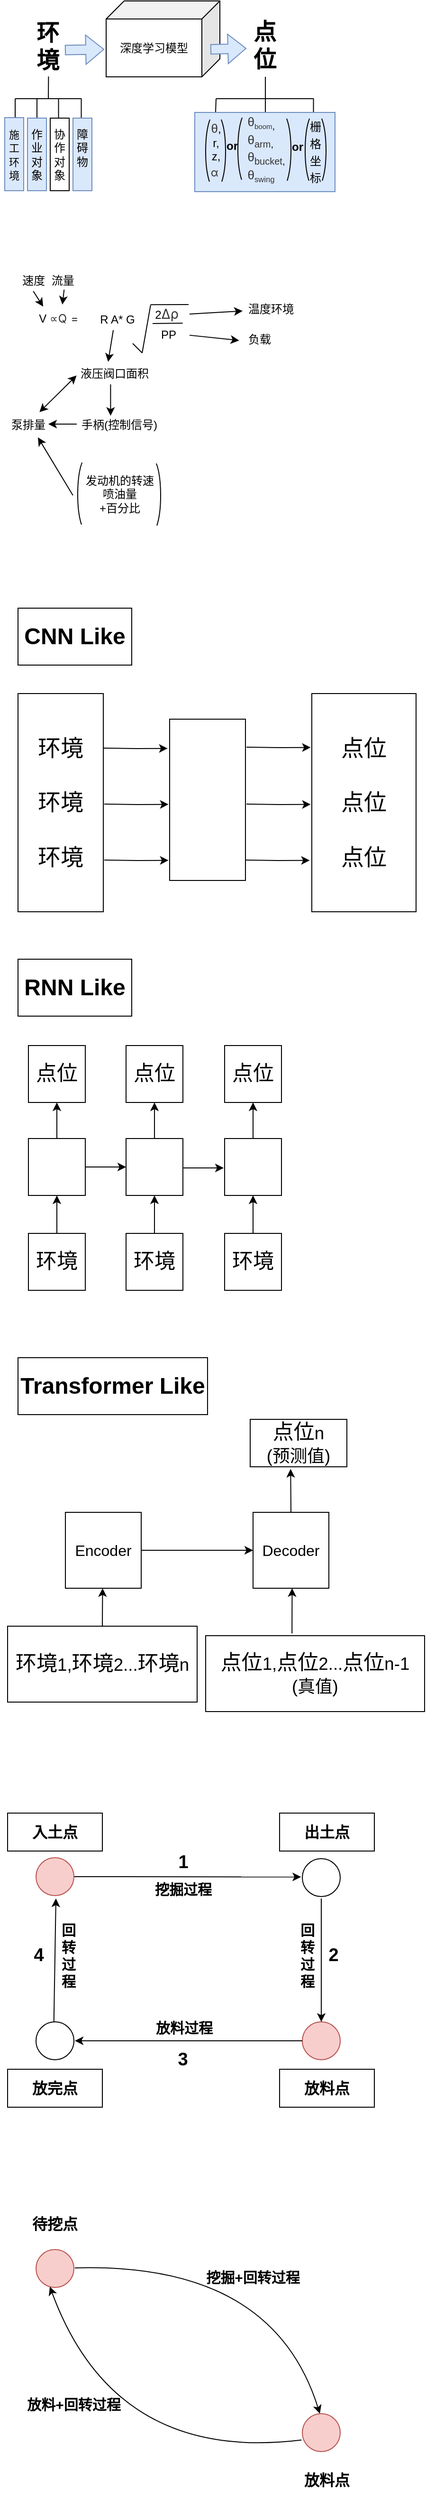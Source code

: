 <mxfile version="24.0.7" type="github">
  <diagram name="第 1 页" id="63LpKXCC7zc71nPkudX0">
    <mxGraphModel dx="988" dy="3039" grid="1" gridSize="10" guides="1" tooltips="1" connect="0" arrows="0" fold="1" page="1" pageScale="1" pageWidth="827" pageHeight="1169" math="0" shadow="0">
      <root>
        <mxCell id="0" />
        <mxCell id="1" parent="0" />
        <mxCell id="TJtG-cMR1-Y-jR3jqAgU-33" value="&lt;b&gt;&lt;font style=&quot;font-size: 15px;&quot;&gt;放料+回转过程&lt;/font&gt;&lt;/b&gt;" style="rounded=0;whiteSpace=wrap;html=1;strokeColor=none;" vertex="1" parent="1">
          <mxGeometry x="88" y="243" width="118" height="20" as="geometry" />
        </mxCell>
        <mxCell id="TJtG-cMR1-Y-jR3jqAgU-31" value="&lt;b&gt;&lt;font style=&quot;font-size: 15px;&quot;&gt;挖掘+回转过程&lt;/font&gt;&lt;/b&gt;" style="rounded=0;whiteSpace=wrap;html=1;strokeColor=none;" vertex="1" parent="1">
          <mxGeometry x="277" y="109" width="118" height="20" as="geometry" />
        </mxCell>
        <mxCell id="p1jZvP-86i7ro4VcIgck-20" value="" style="endArrow=none;html=1;rounded=0;" parent="1" edge="1">
          <mxGeometry width="50" height="50" relative="1" as="geometry">
            <mxPoint x="399.76" y="-2177" as="sourcePoint" />
            <mxPoint x="399.76" y="-2157" as="targetPoint" />
          </mxGeometry>
        </mxCell>
        <mxCell id="p1jZvP-86i7ro4VcIgck-19" value="" style="endArrow=none;html=1;rounded=0;" parent="1" edge="1">
          <mxGeometry width="50" height="50" relative="1" as="geometry">
            <mxPoint x="349" y="-2177" as="sourcePoint" />
            <mxPoint x="349" y="-2157" as="targetPoint" />
          </mxGeometry>
        </mxCell>
        <mxCell id="p1jZvP-86i7ro4VcIgck-18" value="" style="endArrow=none;html=1;rounded=0;" parent="1" edge="1">
          <mxGeometry width="50" height="50" relative="1" as="geometry">
            <mxPoint x="297" y="-2177" as="sourcePoint" />
            <mxPoint x="296.441" y="-2161.5" as="targetPoint" />
          </mxGeometry>
        </mxCell>
        <mxCell id="p1jZvP-86i7ro4VcIgck-38" value="" style="rounded=0;whiteSpace=wrap;html=1;fillColor=#dae8fc;strokeColor=#6c8ebf;" parent="1" vertex="1">
          <mxGeometry x="274.5" y="-2162.5" width="148" height="83.5" as="geometry" />
        </mxCell>
        <mxCell id="p1jZvP-86i7ro4VcIgck-1" value="&lt;b style=&quot;font-size: 24px;&quot;&gt;&lt;font style=&quot;font-size: 24px;&quot;&gt;环&lt;/font&gt;&lt;/b&gt;&lt;div style=&quot;font-size: 24px;&quot;&gt;&lt;b style=&quot;&quot;&gt;&lt;font style=&quot;font-size: 24px;&quot;&gt;境&lt;/font&gt;&lt;/b&gt;&lt;/div&gt;" style="rounded=0;whiteSpace=wrap;html=1;strokeColor=none;" parent="1" vertex="1">
          <mxGeometry x="102" y="-2262" width="35" height="60" as="geometry" />
        </mxCell>
        <mxCell id="lOEwiFOtWzZT3--veV2l-1" value="" style="rounded=0;whiteSpace=wrap;html=1;fontStyle=0;fontSize=24;" parent="1" vertex="1">
          <mxGeometry x="248" y="-1523" width="80" height="170" as="geometry" />
        </mxCell>
        <mxCell id="lOEwiFOtWzZT3--veV2l-2" value="&lt;font style=&quot;font-size: 24px;&quot;&gt;环境&lt;/font&gt;&lt;div style=&quot;font-size: 24px;&quot;&gt;&lt;font style=&quot;font-size: 24px;&quot;&gt;&lt;br style=&quot;font-size: 24px;&quot;&gt;&lt;/font&gt;&lt;div style=&quot;font-size: 24px;&quot;&gt;&lt;font style=&quot;font-size: 24px;&quot;&gt;环境&lt;/font&gt;&lt;/div&gt;&lt;div style=&quot;font-size: 24px;&quot;&gt;&lt;font style=&quot;font-size: 24px;&quot;&gt;&lt;br style=&quot;font-size: 24px;&quot;&gt;&lt;/font&gt;&lt;/div&gt;&lt;div style=&quot;font-size: 24px;&quot;&gt;&lt;font style=&quot;font-size: 24px;&quot;&gt;环境&lt;/font&gt;&lt;/div&gt;&lt;/div&gt;" style="rounded=0;whiteSpace=wrap;html=1;fontStyle=0;fontSize=24;" parent="1" vertex="1">
          <mxGeometry x="88" y="-1550" width="90" height="230" as="geometry" />
        </mxCell>
        <mxCell id="lOEwiFOtWzZT3--veV2l-3" style="edgeStyle=orthogonalEdgeStyle;rounded=0;orthogonalLoop=1;jettySize=auto;html=1;exitX=1;exitY=0.25;exitDx=0;exitDy=0;entryX=-0.152;entryY=0.242;entryDx=0;entryDy=0;entryPerimeter=0;fontStyle=0;fontSize=24;" parent="1" edge="1">
          <mxGeometry relative="1" as="geometry">
            <mxPoint x="178" y="-1492.5" as="sourcePoint" />
            <mxPoint x="245.84" y="-1492.18" as="targetPoint" />
          </mxGeometry>
        </mxCell>
        <mxCell id="lOEwiFOtWzZT3--veV2l-4" style="edgeStyle=orthogonalEdgeStyle;rounded=0;orthogonalLoop=1;jettySize=auto;html=1;exitX=1;exitY=0.25;exitDx=0;exitDy=0;entryX=-0.152;entryY=0.242;entryDx=0;entryDy=0;entryPerimeter=0;fontStyle=0;fontSize=24;" parent="1" edge="1">
          <mxGeometry relative="1" as="geometry">
            <mxPoint x="179" y="-1433.5" as="sourcePoint" />
            <mxPoint x="246.84" y="-1433.18" as="targetPoint" />
          </mxGeometry>
        </mxCell>
        <mxCell id="lOEwiFOtWzZT3--veV2l-5" style="edgeStyle=orthogonalEdgeStyle;rounded=0;orthogonalLoop=1;jettySize=auto;html=1;exitX=1;exitY=0.25;exitDx=0;exitDy=0;entryX=-0.152;entryY=0.242;entryDx=0;entryDy=0;entryPerimeter=0;fontStyle=0;fontSize=24;" parent="1" edge="1">
          <mxGeometry relative="1" as="geometry">
            <mxPoint x="179" y="-1374.5" as="sourcePoint" />
            <mxPoint x="246.84" y="-1374.18" as="targetPoint" />
          </mxGeometry>
        </mxCell>
        <mxCell id="lOEwiFOtWzZT3--veV2l-6" style="edgeStyle=orthogonalEdgeStyle;rounded=0;orthogonalLoop=1;jettySize=auto;html=1;exitX=1;exitY=0.25;exitDx=0;exitDy=0;entryX=-0.152;entryY=0.242;entryDx=0;entryDy=0;entryPerimeter=0;fontStyle=0;fontSize=24;" parent="1" edge="1">
          <mxGeometry relative="1" as="geometry">
            <mxPoint x="329" y="-1493.5" as="sourcePoint" />
            <mxPoint x="396.84" y="-1493.18" as="targetPoint" />
          </mxGeometry>
        </mxCell>
        <mxCell id="lOEwiFOtWzZT3--veV2l-7" style="edgeStyle=orthogonalEdgeStyle;rounded=0;orthogonalLoop=1;jettySize=auto;html=1;exitX=1;exitY=0.25;exitDx=0;exitDy=0;entryX=-0.152;entryY=0.242;entryDx=0;entryDy=0;entryPerimeter=0;fontStyle=0;fontSize=24;" parent="1" edge="1">
          <mxGeometry relative="1" as="geometry">
            <mxPoint x="329" y="-1433.5" as="sourcePoint" />
            <mxPoint x="396.84" y="-1433.18" as="targetPoint" />
          </mxGeometry>
        </mxCell>
        <mxCell id="lOEwiFOtWzZT3--veV2l-8" style="edgeStyle=orthogonalEdgeStyle;rounded=0;orthogonalLoop=1;jettySize=auto;html=1;exitX=1;exitY=0.25;exitDx=0;exitDy=0;entryX=-0.152;entryY=0.242;entryDx=0;entryDy=0;entryPerimeter=0;fontStyle=0;fontSize=24;" parent="1" edge="1">
          <mxGeometry relative="1" as="geometry">
            <mxPoint x="328" y="-1374.5" as="sourcePoint" />
            <mxPoint x="395.84" y="-1374.18" as="targetPoint" />
          </mxGeometry>
        </mxCell>
        <mxCell id="lOEwiFOtWzZT3--veV2l-9" value="&lt;span style=&quot;font-size: 24px;&quot;&gt;点位&lt;/span&gt;&lt;br style=&quot;font-size: 24px;&quot;&gt;&lt;div style=&quot;font-size: 24px;&quot;&gt;&lt;font style=&quot;font-size: 24px;&quot;&gt;&lt;br style=&quot;font-size: 24px;&quot;&gt;&lt;/font&gt;&lt;div style=&quot;font-size: 24px;&quot;&gt;点位&lt;/div&gt;&lt;div style=&quot;font-size: 24px;&quot;&gt;&lt;font style=&quot;font-size: 24px;&quot;&gt;&lt;br style=&quot;font-size: 24px;&quot;&gt;&lt;/font&gt;&lt;/div&gt;&lt;div style=&quot;font-size: 24px;&quot;&gt;点位&lt;br style=&quot;font-size: 24px;&quot;&gt;&lt;/div&gt;&lt;/div&gt;" style="rounded=0;whiteSpace=wrap;html=1;fontStyle=0;fontSize=24;" parent="1" vertex="1">
          <mxGeometry x="398" y="-1550" width="110" height="230" as="geometry" />
        </mxCell>
        <mxCell id="lOEwiFOtWzZT3--veV2l-10" value="" style="rounded=0;whiteSpace=wrap;html=1;fontStyle=0" parent="1" vertex="1">
          <mxGeometry x="99" y="-1081" width="60" height="60" as="geometry" />
        </mxCell>
        <mxCell id="lOEwiFOtWzZT3--veV2l-11" value="&lt;font style=&quot;font-size: 22px;&quot;&gt;&lt;span&gt;环境&lt;/span&gt;&lt;/font&gt;" style="rounded=0;whiteSpace=wrap;html=1;fontStyle=0;" parent="1" vertex="1">
          <mxGeometry x="99" y="-981" width="60" height="60" as="geometry" />
        </mxCell>
        <mxCell id="lOEwiFOtWzZT3--veV2l-12" value="" style="endArrow=classic;html=1;rounded=0;exitX=0.5;exitY=0;exitDx=0;exitDy=0;entryX=0.5;entryY=1;entryDx=0;entryDy=0;" parent="1" source="lOEwiFOtWzZT3--veV2l-11" target="lOEwiFOtWzZT3--veV2l-10" edge="1">
          <mxGeometry width="50" height="50" relative="1" as="geometry">
            <mxPoint x="349" y="-1231" as="sourcePoint" />
            <mxPoint x="349" y="-1221" as="targetPoint" />
          </mxGeometry>
        </mxCell>
        <mxCell id="lOEwiFOtWzZT3--veV2l-13" value="&lt;font style=&quot;font-size: 22px;&quot;&gt;&lt;span&gt;点位&lt;/span&gt;&lt;/font&gt;" style="rounded=0;whiteSpace=wrap;html=1;fontStyle=0;" parent="1" vertex="1">
          <mxGeometry x="99" y="-1179" width="60" height="60" as="geometry" />
        </mxCell>
        <mxCell id="lOEwiFOtWzZT3--veV2l-14" value="" style="endArrow=classic;html=1;rounded=0;exitX=0.5;exitY=0;exitDx=0;exitDy=0;entryX=0.5;entryY=1;entryDx=0;entryDy=0;" parent="1" source="lOEwiFOtWzZT3--veV2l-10" target="lOEwiFOtWzZT3--veV2l-13" edge="1">
          <mxGeometry width="50" height="50" relative="1" as="geometry">
            <mxPoint x="139" y="-971" as="sourcePoint" />
            <mxPoint x="139" y="-1021" as="targetPoint" />
          </mxGeometry>
        </mxCell>
        <mxCell id="lOEwiFOtWzZT3--veV2l-15" value="" style="rounded=0;whiteSpace=wrap;html=1;fontStyle=0" parent="1" vertex="1">
          <mxGeometry x="202" y="-1081" width="60" height="60" as="geometry" />
        </mxCell>
        <mxCell id="lOEwiFOtWzZT3--veV2l-16" value="&lt;font style=&quot;font-size: 22px;&quot;&gt;&lt;span&gt;环境&lt;/span&gt;&lt;/font&gt;" style="rounded=0;whiteSpace=wrap;html=1;fontStyle=0;" parent="1" vertex="1">
          <mxGeometry x="202" y="-981" width="60" height="60" as="geometry" />
        </mxCell>
        <mxCell id="lOEwiFOtWzZT3--veV2l-17" value="" style="endArrow=classic;html=1;rounded=0;exitX=0.5;exitY=0;exitDx=0;exitDy=0;entryX=0.5;entryY=1;entryDx=0;entryDy=0;" parent="1" source="lOEwiFOtWzZT3--veV2l-16" target="lOEwiFOtWzZT3--veV2l-15" edge="1">
          <mxGeometry width="50" height="50" relative="1" as="geometry">
            <mxPoint x="452" y="-1231" as="sourcePoint" />
            <mxPoint x="452" y="-1221" as="targetPoint" />
          </mxGeometry>
        </mxCell>
        <mxCell id="lOEwiFOtWzZT3--veV2l-18" value="&lt;font style=&quot;font-size: 22px;&quot;&gt;&lt;span&gt;点位&lt;/span&gt;&lt;/font&gt;" style="rounded=0;whiteSpace=wrap;html=1;fontStyle=0;" parent="1" vertex="1">
          <mxGeometry x="202" y="-1179" width="60" height="60" as="geometry" />
        </mxCell>
        <mxCell id="lOEwiFOtWzZT3--veV2l-19" value="" style="endArrow=classic;html=1;rounded=0;exitX=0.5;exitY=0;exitDx=0;exitDy=0;entryX=0.5;entryY=1;entryDx=0;entryDy=0;" parent="1" source="lOEwiFOtWzZT3--veV2l-15" target="lOEwiFOtWzZT3--veV2l-18" edge="1">
          <mxGeometry width="50" height="50" relative="1" as="geometry">
            <mxPoint x="242" y="-971" as="sourcePoint" />
            <mxPoint x="242" y="-1021" as="targetPoint" />
          </mxGeometry>
        </mxCell>
        <mxCell id="lOEwiFOtWzZT3--veV2l-20" value="" style="endArrow=classic;html=1;rounded=0;exitX=1;exitY=0.5;exitDx=0;exitDy=0;entryX=0;entryY=0.5;entryDx=0;entryDy=0;" parent="1" source="lOEwiFOtWzZT3--veV2l-10" target="lOEwiFOtWzZT3--veV2l-15" edge="1">
          <mxGeometry width="50" height="50" relative="1" as="geometry">
            <mxPoint x="342" y="-939" as="sourcePoint" />
            <mxPoint x="392" y="-989" as="targetPoint" />
          </mxGeometry>
        </mxCell>
        <mxCell id="lOEwiFOtWzZT3--veV2l-21" value="" style="rounded=0;whiteSpace=wrap;html=1;fontStyle=0" parent="1" vertex="1">
          <mxGeometry x="306" y="-1081" width="60" height="60" as="geometry" />
        </mxCell>
        <mxCell id="lOEwiFOtWzZT3--veV2l-22" value="&lt;font style=&quot;font-size: 22px;&quot;&gt;&lt;span&gt;环境&lt;/span&gt;&lt;/font&gt;" style="rounded=0;whiteSpace=wrap;html=1;fontStyle=0;" parent="1" vertex="1">
          <mxGeometry x="306" y="-981" width="60" height="60" as="geometry" />
        </mxCell>
        <mxCell id="lOEwiFOtWzZT3--veV2l-23" value="" style="endArrow=classic;html=1;rounded=0;exitX=0.5;exitY=0;exitDx=0;exitDy=0;entryX=0.5;entryY=1;entryDx=0;entryDy=0;" parent="1" source="lOEwiFOtWzZT3--veV2l-22" target="lOEwiFOtWzZT3--veV2l-21" edge="1">
          <mxGeometry width="50" height="50" relative="1" as="geometry">
            <mxPoint x="556" y="-1231" as="sourcePoint" />
            <mxPoint x="556" y="-1221" as="targetPoint" />
          </mxGeometry>
        </mxCell>
        <mxCell id="lOEwiFOtWzZT3--veV2l-24" value="&lt;font style=&quot;font-size: 22px;&quot;&gt;&lt;span&gt;点位&lt;/span&gt;&lt;/font&gt;" style="rounded=0;whiteSpace=wrap;html=1;fontStyle=0;" parent="1" vertex="1">
          <mxGeometry x="306" y="-1179" width="60" height="60" as="geometry" />
        </mxCell>
        <mxCell id="lOEwiFOtWzZT3--veV2l-25" value="" style="endArrow=classic;html=1;rounded=0;exitX=0.5;exitY=0;exitDx=0;exitDy=0;entryX=0.5;entryY=1;entryDx=0;entryDy=0;" parent="1" source="lOEwiFOtWzZT3--veV2l-21" target="lOEwiFOtWzZT3--veV2l-24" edge="1">
          <mxGeometry width="50" height="50" relative="1" as="geometry">
            <mxPoint x="346" y="-971" as="sourcePoint" />
            <mxPoint x="346" y="-1021" as="targetPoint" />
          </mxGeometry>
        </mxCell>
        <mxCell id="lOEwiFOtWzZT3--veV2l-26" value="" style="endArrow=classic;html=1;rounded=0;exitX=1;exitY=0.5;exitDx=0;exitDy=0;entryX=0;entryY=0.5;entryDx=0;entryDy=0;" parent="1" edge="1">
          <mxGeometry width="50" height="50" relative="1" as="geometry">
            <mxPoint x="262" y="-1050" as="sourcePoint" />
            <mxPoint x="305" y="-1050" as="targetPoint" />
          </mxGeometry>
        </mxCell>
        <mxCell id="lOEwiFOtWzZT3--veV2l-27" value="&lt;font style=&quot;font-size: 16px;&quot;&gt;Encoder&lt;/font&gt;" style="rounded=0;whiteSpace=wrap;html=1;fontStyle=0" parent="1" vertex="1">
          <mxGeometry x="138" y="-687" width="80" height="80" as="geometry" />
        </mxCell>
        <mxCell id="lOEwiFOtWzZT3--veV2l-28" value="&lt;font style=&quot;font-size: 16px;&quot;&gt;Decoder&lt;/font&gt;" style="rounded=0;whiteSpace=wrap;html=1;fontStyle=0" parent="1" vertex="1">
          <mxGeometry x="336" y="-687" width="80" height="80" as="geometry" />
        </mxCell>
        <mxCell id="lOEwiFOtWzZT3--veV2l-29" value="" style="endArrow=classic;html=1;rounded=0;exitX=0.5;exitY=0;exitDx=0;exitDy=0;entryX=0.5;entryY=1;entryDx=0;entryDy=0;" parent="1" source="lOEwiFOtWzZT3--veV2l-30" edge="1">
          <mxGeometry width="50" height="50" relative="1" as="geometry">
            <mxPoint x="177.23" y="-567" as="sourcePoint" />
            <mxPoint x="177.23" y="-607" as="targetPoint" />
          </mxGeometry>
        </mxCell>
        <mxCell id="lOEwiFOtWzZT3--veV2l-31" value="" style="endArrow=classic;html=1;rounded=0;exitX=0.5;exitY=0;exitDx=0;exitDy=0;entryX=0.5;entryY=1;entryDx=0;entryDy=0;" parent="1" target="lOEwiFOtWzZT3--veV2l-30" edge="1">
          <mxGeometry width="50" height="50" relative="1" as="geometry">
            <mxPoint x="177.23" y="-567" as="sourcePoint" />
            <mxPoint x="177.23" y="-607" as="targetPoint" />
          </mxGeometry>
        </mxCell>
        <mxCell id="lOEwiFOtWzZT3--veV2l-30" value="&lt;font style=&quot;font-size: 22px;&quot;&gt;环境&lt;/font&gt;&lt;font style=&quot;font-size: 18.333px;&quot;&gt;1,&lt;span style=&quot;font-size: 22px;&quot;&gt;环境&lt;/span&gt;2...&lt;span style=&quot;font-size: 22px;&quot;&gt;环境&lt;/span&gt;n&lt;/font&gt;" style="rounded=0;whiteSpace=wrap;html=1;fontStyle=0;" parent="1" vertex="1">
          <mxGeometry x="77" y="-567" width="200" height="80" as="geometry" />
        </mxCell>
        <mxCell id="lOEwiFOtWzZT3--veV2l-35" value="" style="endArrow=classic;html=1;rounded=0;exitX=0.442;exitY=-0.029;exitDx=0;exitDy=0;entryX=0.5;entryY=1;entryDx=0;entryDy=0;exitPerimeter=0;" parent="1" edge="1">
          <mxGeometry width="50" height="50" relative="1" as="geometry">
            <mxPoint x="377.102" y="-559.32" as="sourcePoint" />
            <mxPoint x="377.23" y="-607" as="targetPoint" />
          </mxGeometry>
        </mxCell>
        <mxCell id="lOEwiFOtWzZT3--veV2l-37" value="&lt;font style=&quot;font-size: 22px;&quot;&gt;点位&lt;/font&gt;&lt;font style=&quot;font-size: 18.333px;&quot;&gt;1,&lt;/font&gt;&lt;font style=&quot;&quot;&gt;&lt;span style=&quot;font-size: 22px;&quot;&gt;点位&lt;/span&gt;&lt;span style=&quot;font-size: 18.333px;&quot;&gt;2...&lt;/span&gt;&lt;span style=&quot;font-size: 22px;&quot;&gt;点位&lt;/span&gt;&lt;span style=&quot;font-size: 18.333px;&quot;&gt;n-1&lt;/span&gt;&lt;/font&gt;&lt;div&gt;&lt;font style=&quot;&quot;&gt;&lt;span style=&quot;font-size: 18.333px;&quot;&gt;(真值)&lt;/span&gt;&lt;/font&gt;&lt;/div&gt;" style="rounded=0;whiteSpace=wrap;html=1;fontStyle=0;" parent="1" vertex="1">
          <mxGeometry x="286" y="-557" width="231" height="80" as="geometry" />
        </mxCell>
        <mxCell id="lOEwiFOtWzZT3--veV2l-38" value="&lt;span style=&quot;font-size: 22px;&quot;&gt;点位&lt;/span&gt;&lt;span style=&quot;font-size: 18.333px;&quot;&gt;n&lt;/span&gt;&lt;div&gt;&lt;span style=&quot;font-size: 18.333px;&quot;&gt;(预测值)&lt;/span&gt;&lt;/div&gt;" style="rounded=0;whiteSpace=wrap;html=1;fontStyle=0;" parent="1" vertex="1">
          <mxGeometry x="333" y="-785" width="102" height="50" as="geometry" />
        </mxCell>
        <mxCell id="lOEwiFOtWzZT3--veV2l-39" value="" style="endArrow=classic;html=1;rounded=0;exitX=0.5;exitY=0;exitDx=0;exitDy=0;entryX=0.418;entryY=1.045;entryDx=0;entryDy=0;entryPerimeter=0;" parent="1" source="lOEwiFOtWzZT3--veV2l-28" target="lOEwiFOtWzZT3--veV2l-38" edge="1">
          <mxGeometry width="50" height="50" relative="1" as="geometry">
            <mxPoint x="187" y="-557" as="sourcePoint" />
            <mxPoint x="187.23" y="-597" as="targetPoint" />
          </mxGeometry>
        </mxCell>
        <mxCell id="lOEwiFOtWzZT3--veV2l-40" value="" style="endArrow=classic;html=1;rounded=0;exitX=1;exitY=0.5;exitDx=0;exitDy=0;entryX=0;entryY=0.5;entryDx=0;entryDy=0;" parent="1" source="lOEwiFOtWzZT3--veV2l-27" target="lOEwiFOtWzZT3--veV2l-28" edge="1">
          <mxGeometry width="50" height="50" relative="1" as="geometry">
            <mxPoint x="478" y="-787" as="sourcePoint" />
            <mxPoint x="528" y="-837" as="targetPoint" />
          </mxGeometry>
        </mxCell>
        <mxCell id="lOEwiFOtWzZT3--veV2l-41" value="CNN Like" style="rounded=0;whiteSpace=wrap;html=1;fontSize=24;fontStyle=1;" parent="1" vertex="1">
          <mxGeometry x="88" y="-1640" width="120" height="60" as="geometry" />
        </mxCell>
        <mxCell id="lOEwiFOtWzZT3--veV2l-42" value="RNN Like" style="rounded=0;whiteSpace=wrap;html=1;fontSize=24;fontStyle=1;" parent="1" vertex="1">
          <mxGeometry x="88" y="-1270" width="120" height="60" as="geometry" />
        </mxCell>
        <mxCell id="lOEwiFOtWzZT3--veV2l-43" value="Transformer Like" style="rounded=0;whiteSpace=wrap;html=1;fontSize=24;fontStyle=1;" parent="1" vertex="1">
          <mxGeometry x="88" y="-850" width="200" height="60" as="geometry" />
        </mxCell>
        <mxCell id="lOEwiFOtWzZT3--veV2l-44" value="" style="endArrow=classic;html=1;rounded=0;entryX=0.482;entryY=1.034;entryDx=0;entryDy=0;entryPerimeter=0;" parent="1" source="lOEwiFOtWzZT3--veV2l-45" target="lOEwiFOtWzZT3--veV2l-53" edge="1">
          <mxGeometry width="50" height="50" relative="1" as="geometry">
            <mxPoint x="146" y="-303" as="sourcePoint" />
            <mxPoint x="386" y="-300" as="targetPoint" />
          </mxGeometry>
        </mxCell>
        <mxCell id="lOEwiFOtWzZT3--veV2l-46" value="" style="endArrow=classic;html=1;rounded=0;" parent="1" target="lOEwiFOtWzZT3--veV2l-45" edge="1">
          <mxGeometry width="50" height="50" relative="1" as="geometry">
            <mxPoint x="146" y="-303" as="sourcePoint" />
            <mxPoint x="386" y="-303" as="targetPoint" />
          </mxGeometry>
        </mxCell>
        <mxCell id="lOEwiFOtWzZT3--veV2l-45" value="" style="ellipse;whiteSpace=wrap;html=1;aspect=fixed;direction=south;fillColor=#f8cecc;strokeColor=#b85450;" parent="1" vertex="1">
          <mxGeometry x="107" y="-323" width="40" height="40" as="geometry" />
        </mxCell>
        <mxCell id="lOEwiFOtWzZT3--veV2l-47" value="入土点" style="rounded=0;whiteSpace=wrap;html=1;fontSize=16;fontStyle=1" parent="1" vertex="1">
          <mxGeometry x="77" y="-370" width="100" height="40" as="geometry" />
        </mxCell>
        <mxCell id="lOEwiFOtWzZT3--veV2l-49" value="放料点" style="rounded=0;whiteSpace=wrap;html=1;fontSize=16;fontStyle=1" parent="1" vertex="1">
          <mxGeometry x="364" y="-100" width="100" height="40" as="geometry" />
        </mxCell>
        <mxCell id="lOEwiFOtWzZT3--veV2l-51" value="放完点" style="rounded=0;whiteSpace=wrap;html=1;fontSize=16;fontStyle=1" parent="1" vertex="1">
          <mxGeometry x="77" y="-100" width="100" height="40" as="geometry" />
        </mxCell>
        <mxCell id="lOEwiFOtWzZT3--veV2l-52" value="出土点" style="rounded=0;whiteSpace=wrap;html=1;fontSize=16;fontStyle=1" parent="1" vertex="1">
          <mxGeometry x="364" y="-370" width="100" height="40" as="geometry" />
        </mxCell>
        <mxCell id="lOEwiFOtWzZT3--veV2l-53" value="" style="ellipse;whiteSpace=wrap;html=1;aspect=fixed;direction=south;" parent="1" vertex="1">
          <mxGeometry x="388" y="-322" width="40" height="40" as="geometry" />
        </mxCell>
        <mxCell id="lOEwiFOtWzZT3--veV2l-54" value="" style="ellipse;whiteSpace=wrap;html=1;aspect=fixed;direction=south;fillColor=#f8cecc;strokeColor=#b85450;" parent="1" vertex="1">
          <mxGeometry x="388" y="-150" width="40" height="40" as="geometry" />
        </mxCell>
        <mxCell id="lOEwiFOtWzZT3--veV2l-55" value="" style="ellipse;whiteSpace=wrap;html=1;aspect=fixed;direction=south;" parent="1" vertex="1">
          <mxGeometry x="107" y="-150" width="40" height="40" as="geometry" />
        </mxCell>
        <mxCell id="lOEwiFOtWzZT3--veV2l-56" value="" style="endArrow=classic;html=1;rounded=0;" parent="1" target="lOEwiFOtWzZT3--veV2l-54" edge="1">
          <mxGeometry width="50" height="50" relative="1" as="geometry">
            <mxPoint x="408" y="-280" as="sourcePoint" />
            <mxPoint x="408" y="-180" as="targetPoint" />
          </mxGeometry>
        </mxCell>
        <mxCell id="lOEwiFOtWzZT3--veV2l-57" value="" style="endArrow=classic;html=1;rounded=0;" parent="1" edge="1">
          <mxGeometry width="50" height="50" relative="1" as="geometry">
            <mxPoint x="388" y="-130" as="sourcePoint" />
            <mxPoint x="148" y="-130" as="targetPoint" />
          </mxGeometry>
        </mxCell>
        <mxCell id="lOEwiFOtWzZT3--veV2l-58" value="" style="endArrow=classic;html=1;rounded=0;exitX=0.012;exitY=0.529;exitDx=0;exitDy=0;exitPerimeter=0;" parent="1" source="lOEwiFOtWzZT3--veV2l-55" edge="1">
          <mxGeometry width="50" height="50" relative="1" as="geometry">
            <mxPoint x="358" y="10" as="sourcePoint" />
            <mxPoint x="128" y="-280" as="targetPoint" />
          </mxGeometry>
        </mxCell>
        <mxCell id="lOEwiFOtWzZT3--veV2l-59" value="&lt;b&gt;&lt;font style=&quot;font-size: 19px;&quot;&gt;1&lt;/font&gt;&lt;/b&gt;" style="rounded=0;whiteSpace=wrap;html=1;strokeColor=none;" parent="1" vertex="1">
          <mxGeometry x="257.5" y="-328" width="9" height="20" as="geometry" />
        </mxCell>
        <mxCell id="lOEwiFOtWzZT3--veV2l-61" value="&lt;b&gt;&lt;font style=&quot;font-size: 19px;&quot;&gt;2&lt;/font&gt;&lt;/b&gt;" style="rounded=0;whiteSpace=wrap;html=1;strokeColor=none;" parent="1" vertex="1">
          <mxGeometry x="411" y="-230" width="20" height="20" as="geometry" />
        </mxCell>
        <mxCell id="lOEwiFOtWzZT3--veV2l-62" value="&lt;b&gt;&lt;font style=&quot;font-size: 19px;&quot;&gt;3&lt;/font&gt;&lt;/b&gt;" style="rounded=0;whiteSpace=wrap;html=1;strokeColor=none;" parent="1" vertex="1">
          <mxGeometry x="252" y="-120" width="20" height="20" as="geometry" />
        </mxCell>
        <mxCell id="lOEwiFOtWzZT3--veV2l-63" value="&lt;b&gt;&lt;font style=&quot;font-size: 19px;&quot;&gt;4&lt;/font&gt;&lt;/b&gt;" style="rounded=0;whiteSpace=wrap;html=1;strokeColor=none;" parent="1" vertex="1">
          <mxGeometry x="100" y="-230" width="20" height="20" as="geometry" />
        </mxCell>
        <mxCell id="lOEwiFOtWzZT3--veV2l-64" value="&lt;b&gt;&lt;font style=&quot;font-size: 15px;&quot;&gt;挖掘过程&lt;/font&gt;&lt;/b&gt;" style="rounded=0;whiteSpace=wrap;html=1;strokeColor=none;" parent="1" vertex="1">
          <mxGeometry x="212.5" y="-300" width="99" height="20" as="geometry" />
        </mxCell>
        <mxCell id="lOEwiFOtWzZT3--veV2l-66" value="&lt;b&gt;&lt;font style=&quot;font-size: 15px;&quot;&gt;放料过程&lt;/font&gt;&lt;/b&gt;" style="rounded=0;whiteSpace=wrap;html=1;strokeColor=none;" parent="1" vertex="1">
          <mxGeometry x="214" y="-154" width="99" height="20" as="geometry" />
        </mxCell>
        <mxCell id="lOEwiFOtWzZT3--veV2l-69" value="&lt;span style=&quot;font-size: 15px;&quot;&gt;&lt;b&gt;回转&lt;/b&gt;&lt;/span&gt;&lt;br&gt;&lt;div&gt;&lt;div&gt;&lt;b&gt;&lt;font style=&quot;font-size: 15px;&quot;&gt;过&lt;/font&gt;&lt;/b&gt;&lt;div&gt;&lt;b&gt;&lt;font style=&quot;font-size: 15px;&quot;&gt;程&lt;/font&gt;&lt;/b&gt;&lt;/div&gt;&lt;/div&gt;&lt;/div&gt;" style="rounded=0;whiteSpace=wrap;html=1;strokeColor=none;" parent="1" vertex="1">
          <mxGeometry x="386" y="-250" width="15" height="60" as="geometry" />
        </mxCell>
        <mxCell id="lOEwiFOtWzZT3--veV2l-71" value="&lt;span style=&quot;font-size: 15px;&quot;&gt;&lt;b&gt;回转&lt;/b&gt;&lt;/span&gt;&lt;br&gt;&lt;div&gt;&lt;div&gt;&lt;b&gt;&lt;font style=&quot;font-size: 15px;&quot;&gt;过&lt;/font&gt;&lt;/b&gt;&lt;div&gt;&lt;b&gt;&lt;font style=&quot;font-size: 15px;&quot;&gt;程&lt;/font&gt;&lt;/b&gt;&lt;/div&gt;&lt;/div&gt;&lt;/div&gt;" style="rounded=0;whiteSpace=wrap;html=1;strokeColor=none;" parent="1" vertex="1">
          <mxGeometry x="134" y="-250" width="15" height="60" as="geometry" />
        </mxCell>
        <mxCell id="p1jZvP-86i7ro4VcIgck-2" value="深度学习模型" style="shape=cube;whiteSpace=wrap;html=1;boundedLbl=1;backgroundOutline=1;darkOpacity=0.05;darkOpacity2=0.1;size=19;rotation=0;flipH=1;" parent="1" vertex="1">
          <mxGeometry x="181" y="-2280" width="120" height="80" as="geometry" />
        </mxCell>
        <mxCell id="p1jZvP-86i7ro4VcIgck-3" value="&lt;span style=&quot;font-size: 24px;&quot;&gt;&lt;b&gt;点&lt;/b&gt;&lt;/span&gt;&lt;div&gt;&lt;span style=&quot;font-size: 24px;&quot;&gt;&lt;b&gt;位&lt;/b&gt;&lt;/span&gt;&lt;/div&gt;" style="rounded=0;whiteSpace=wrap;html=1;strokeColor=none;" parent="1" vertex="1">
          <mxGeometry x="324" y="-2263" width="49" height="60" as="geometry" />
        </mxCell>
        <mxCell id="p1jZvP-86i7ro4VcIgck-4" value="" style="shape=flexArrow;endArrow=classic;html=1;rounded=0;exitX=1.013;exitY=0.563;exitDx=0;exitDy=0;exitPerimeter=0;fillColor=#dae8fc;strokeColor=#6c8ebf;" parent="1" source="p1jZvP-86i7ro4VcIgck-1" edge="1">
          <mxGeometry width="50" height="50" relative="1" as="geometry">
            <mxPoint x="140" y="-2221" as="sourcePoint" />
            <mxPoint x="179" y="-2229" as="targetPoint" />
          </mxGeometry>
        </mxCell>
        <mxCell id="p1jZvP-86i7ro4VcIgck-5" value="" style="shape=flexArrow;endArrow=classic;html=1;rounded=0;exitX=1.013;exitY=0.563;exitDx=0;exitDy=0;exitPerimeter=0;fillColor=#dae8fc;strokeColor=#6c8ebf;" parent="1" edge="1">
          <mxGeometry width="50" height="50" relative="1" as="geometry">
            <mxPoint x="291" y="-2229" as="sourcePoint" />
            <mxPoint x="329" y="-2230" as="targetPoint" />
          </mxGeometry>
        </mxCell>
        <mxCell id="p1jZvP-86i7ro4VcIgck-6" value="" style="endArrow=none;html=1;rounded=0;exitX=0.491;exitY=0.977;exitDx=0;exitDy=0;exitPerimeter=0;" parent="1" edge="1">
          <mxGeometry width="50" height="50" relative="1" as="geometry">
            <mxPoint x="120.185" y="-2200.38" as="sourcePoint" />
            <mxPoint x="120" y="-2177" as="targetPoint" />
          </mxGeometry>
        </mxCell>
        <mxCell id="p1jZvP-86i7ro4VcIgck-7" value="" style="endArrow=none;html=1;rounded=0;" parent="1" edge="1">
          <mxGeometry width="50" height="50" relative="1" as="geometry">
            <mxPoint x="85" y="-2177" as="sourcePoint" />
            <mxPoint x="155" y="-2177" as="targetPoint" />
          </mxGeometry>
        </mxCell>
        <mxCell id="p1jZvP-86i7ro4VcIgck-8" value="" style="endArrow=none;html=1;rounded=0;" parent="1" edge="1">
          <mxGeometry width="50" height="50" relative="1" as="geometry">
            <mxPoint x="85" y="-2177" as="sourcePoint" />
            <mxPoint x="85" y="-2157" as="targetPoint" />
          </mxGeometry>
        </mxCell>
        <mxCell id="p1jZvP-86i7ro4VcIgck-9" value="" style="endArrow=none;html=1;rounded=0;" parent="1" edge="1">
          <mxGeometry width="50" height="50" relative="1" as="geometry">
            <mxPoint x="108" y="-2177" as="sourcePoint" />
            <mxPoint x="108" y="-2157" as="targetPoint" />
          </mxGeometry>
        </mxCell>
        <mxCell id="p1jZvP-86i7ro4VcIgck-10" value="" style="endArrow=none;html=1;rounded=0;" parent="1" edge="1">
          <mxGeometry width="50" height="50" relative="1" as="geometry">
            <mxPoint x="130.76" y="-2177" as="sourcePoint" />
            <mxPoint x="130.76" y="-2157" as="targetPoint" />
          </mxGeometry>
        </mxCell>
        <mxCell id="p1jZvP-86i7ro4VcIgck-11" value="" style="endArrow=none;html=1;rounded=0;" parent="1" edge="1">
          <mxGeometry width="50" height="50" relative="1" as="geometry">
            <mxPoint x="154.76" y="-2177" as="sourcePoint" />
            <mxPoint x="154.76" y="-2157" as="targetPoint" />
          </mxGeometry>
        </mxCell>
        <mxCell id="p1jZvP-86i7ro4VcIgck-12" value="&lt;span style=&quot;font-size: 11px;&quot;&gt;施工环境&lt;/span&gt;" style="rounded=0;whiteSpace=wrap;html=1;fillColor=#dae8fc;strokeColor=#6c8ebf;" parent="1" vertex="1">
          <mxGeometry x="74" y="-2157" width="20" height="77" as="geometry" />
        </mxCell>
        <mxCell id="p1jZvP-86i7ro4VcIgck-13" value="协作对象" style="rounded=0;whiteSpace=wrap;html=1;" parent="1" vertex="1">
          <mxGeometry x="122" y="-2156.5" width="20" height="76.5" as="geometry" />
        </mxCell>
        <mxCell id="p1jZvP-86i7ro4VcIgck-14" value="作业对象" style="rounded=0;whiteSpace=wrap;html=1;fillColor=#dae8fc;strokeColor=#6c8ebf;" parent="1" vertex="1">
          <mxGeometry x="98" y="-2156.5" width="20" height="76.5" as="geometry" />
        </mxCell>
        <mxCell id="p1jZvP-86i7ro4VcIgck-15" value="障碍物&lt;div&gt;&lt;br&gt;&lt;/div&gt;" style="rounded=0;whiteSpace=wrap;html=1;fillColor=#dae8fc;strokeColor=#6c8ebf;" parent="1" vertex="1">
          <mxGeometry x="146" y="-2156.5" width="20" height="76.5" as="geometry" />
        </mxCell>
        <mxCell id="p1jZvP-86i7ro4VcIgck-16" value="" style="endArrow=none;html=1;rounded=0;exitX=0.491;exitY=0.977;exitDx=0;exitDy=0;exitPerimeter=0;" parent="1" edge="1">
          <mxGeometry width="50" height="50" relative="1" as="geometry">
            <mxPoint x="349" y="-2200" as="sourcePoint" />
            <mxPoint x="349" y="-2177" as="targetPoint" />
          </mxGeometry>
        </mxCell>
        <mxCell id="p1jZvP-86i7ro4VcIgck-17" value="" style="endArrow=none;html=1;rounded=0;" parent="1" edge="1">
          <mxGeometry width="50" height="50" relative="1" as="geometry">
            <mxPoint x="297" y="-2177" as="sourcePoint" />
            <mxPoint x="400" y="-2177" as="targetPoint" />
          </mxGeometry>
        </mxCell>
        <mxCell id="p1jZvP-86i7ro4VcIgck-22" value="&lt;span style=&quot;background-color: initial; color: rgb(51, 51, 51); font-family: Arial, sans-serif; font-size: 13px; text-align: left;&quot;&gt;θ&lt;/span&gt;&lt;span style=&quot;background-color: initial;&quot;&gt;, r, z&lt;/span&gt;&lt;span style=&quot;background-color: initial;&quot;&gt;,&lt;/span&gt;&lt;div style=&quot;line-height: 150%;&quot;&gt;&lt;span style=&quot;color: rgb(51, 51, 51); font-family: -apple-system, Arial, Helvetica, sans-serif; text-align: start; background-color: initial;&quot;&gt;α&amp;nbsp;&lt;/span&gt;&lt;/div&gt;" style="rounded=0;whiteSpace=wrap;html=1;strokeColor=none;fillColor=#dae8fc;" parent="1" vertex="1">
          <mxGeometry x="289" y="-2160" width="16" height="76" as="geometry" />
        </mxCell>
        <mxCell id="p1jZvP-86i7ro4VcIgck-28" value="&lt;div style=&quot;text-align: left;&quot;&gt;&lt;span style=&quot;color: rgb(51, 51, 51); font-family: Arial, sans-serif;&quot;&gt;&lt;span style=&quot;font-size: 13px;&quot;&gt;θ&lt;/span&gt;&lt;font style=&quot;font-size: 9px;&quot;&gt;&lt;sub&gt;boom&lt;/sub&gt;&lt;/font&gt;&lt;/span&gt;&lt;sub style=&quot;&quot;&gt;,&lt;/sub&gt;&lt;/div&gt;&lt;div style=&quot;text-align: left;&quot;&gt;&lt;span style=&quot;color: rgb(51, 51, 51); font-family: Arial, sans-serif; font-size: 13px;&quot;&gt;θ&lt;/span&gt;&lt;sub&gt;&lt;span style=&quot;color: rgb(51, 51, 51); font-family: Arial, sans-serif;&quot;&gt;&lt;font size=&quot;1&quot;&gt;arm&lt;/font&gt;&lt;/span&gt;,&amp;nbsp;&amp;nbsp;&lt;/sub&gt;&lt;/div&gt;&lt;div style=&quot;text-align: left;&quot;&gt;&lt;span style=&quot;color: rgb(51, 51, 51); font-family: Arial, sans-serif; font-size: 13px;&quot;&gt;θ&lt;/span&gt;&lt;sub&gt;&lt;span style=&quot;color: rgb(51, 51, 51); font-family: Arial, sans-serif;&quot;&gt;&lt;font size=&quot;1&quot;&gt;bucket&lt;/font&gt;&lt;/span&gt;,&lt;/sub&gt;&lt;/div&gt;&lt;div style=&quot;text-align: left;&quot;&gt;&lt;span style=&quot;color: rgb(51, 51, 51); font-family: Arial, sans-serif; font-size: 13px;&quot;&gt;θ&lt;/span&gt;&lt;span style=&quot;color: rgb(51, 51, 51); font-family: Arial, sans-serif;&quot;&gt;&lt;font style=&quot;&quot; size=&quot;1&quot;&gt;&lt;sub style=&quot;&quot;&gt;swing&lt;/sub&gt;&lt;/font&gt;&lt;/span&gt;&lt;br&gt;&lt;/div&gt;" style="rounded=0;whiteSpace=wrap;html=1;strokeColor=none;fillColor=#dae8fc;" parent="1" vertex="1">
          <mxGeometry x="342" y="-2160" width="16" height="72" as="geometry" />
        </mxCell>
        <mxCell id="p1jZvP-86i7ro4VcIgck-29" value="" style="verticalLabelPosition=bottom;verticalAlign=top;html=1;shape=mxgraph.basic.arc;startAngle=0.603;endAngle=0.908;" parent="1" vertex="1">
          <mxGeometry x="320" y="-2163.5" width="20" height="80" as="geometry" />
        </mxCell>
        <mxCell id="p1jZvP-86i7ro4VcIgck-30" value="" style="verticalLabelPosition=bottom;verticalAlign=top;html=1;shape=mxgraph.basic.arc;startAngle=0.603;endAngle=0.908;flipH=1;" parent="1" vertex="1">
          <mxGeometry x="356" y="-2162.5" width="20" height="80" as="geometry" />
        </mxCell>
        <mxCell id="p1jZvP-86i7ro4VcIgck-31" value="" style="verticalLabelPosition=bottom;verticalAlign=top;html=1;shape=mxgraph.basic.arc;startAngle=0.603;endAngle=0.908;" parent="1" vertex="1">
          <mxGeometry x="286" y="-2161.5" width="20" height="80" as="geometry" />
        </mxCell>
        <mxCell id="p1jZvP-86i7ro4VcIgck-32" value="" style="verticalLabelPosition=bottom;verticalAlign=top;html=1;shape=mxgraph.basic.arc;startAngle=0.603;endAngle=0.908;flipH=1;" parent="1" vertex="1">
          <mxGeometry x="287" y="-2161.5" width="20" height="80" as="geometry" />
        </mxCell>
        <mxCell id="p1jZvP-86i7ro4VcIgck-33" value="" style="verticalLabelPosition=bottom;verticalAlign=top;html=1;shape=mxgraph.basic.arc;startAngle=0.603;endAngle=0.908;" parent="1" vertex="1">
          <mxGeometry x="391" y="-2162.5" width="20" height="80" as="geometry" />
        </mxCell>
        <mxCell id="p1jZvP-86i7ro4VcIgck-34" value="" style="verticalLabelPosition=bottom;verticalAlign=top;html=1;shape=mxgraph.basic.arc;startAngle=0.603;endAngle=0.908;flipH=1;" parent="1" vertex="1">
          <mxGeometry x="393" y="-2162.5" width="20" height="80" as="geometry" />
        </mxCell>
        <mxCell id="p1jZvP-86i7ro4VcIgck-35" value="&lt;div style=&quot;line-height: 150%;&quot;&gt;栅格坐标&lt;/div&gt;" style="rounded=0;whiteSpace=wrap;html=1;strokeColor=none;fillColor=#dae8fc;" parent="1" vertex="1">
          <mxGeometry x="399" y="-2161" width="6" height="80" as="geometry" />
        </mxCell>
        <mxCell id="p1jZvP-86i7ro4VcIgck-36" value="or" style="text;html=1;align=center;verticalAlign=middle;whiteSpace=wrap;rounded=0;fontStyle=1" parent="1" vertex="1">
          <mxGeometry x="309" y="-2137" width="10" height="20" as="geometry" />
        </mxCell>
        <mxCell id="p1jZvP-86i7ro4VcIgck-37" value="or" style="text;html=1;align=center;verticalAlign=middle;whiteSpace=wrap;rounded=0;fontStyle=1" parent="1" vertex="1">
          <mxGeometry x="378" y="-2136" width="10" height="20" as="geometry" />
        </mxCell>
        <mxCell id="p1jZvP-86i7ro4VcIgck-39" value="&lt;font style=&quot;font-size: 12px;&quot;&gt;V&amp;nbsp;&lt;span style=&quot;color: rgb(51, 51, 51); font-family: &amp;quot;PingFang SC&amp;quot;, -apple-system, BlinkMacSystemFont, &amp;quot;Helvetica Neue&amp;quot;, STHeiti, Oxygen, Ubuntu, Cantarell, &amp;quot;Fira Sans&amp;quot;, &amp;quot;Droid Sans&amp;quot;, &amp;quot;Helvetica Neue&amp;quot;, &amp;quot;Microsoft Yahei&amp;quot;, sans-serif; letter-spacing: 0.4px; text-align: start; background-color: rgb(255, 255, 255);&quot;&gt;∝Q =&amp;nbsp;&lt;/span&gt;&lt;/font&gt;" style="text;html=1;align=center;verticalAlign=middle;whiteSpace=wrap;rounded=0;" parent="1" vertex="1">
          <mxGeometry x="103" y="-1960" width="60" height="30" as="geometry" />
        </mxCell>
        <mxCell id="p1jZvP-86i7ro4VcIgck-40" value="" style="endArrow=none;html=1;rounded=0;exitX=1.083;exitY=-0.026;exitDx=0;exitDy=0;exitPerimeter=0;" parent="1" edge="1">
          <mxGeometry width="50" height="50" relative="1" as="geometry">
            <mxPoint x="227.98" y="-1959.78" as="sourcePoint" />
            <mxPoint x="219" y="-1909" as="targetPoint" />
          </mxGeometry>
        </mxCell>
        <mxCell id="p1jZvP-86i7ro4VcIgck-41" value="" style="endArrow=none;html=1;rounded=0;exitX=1.102;exitY=-0.063;exitDx=0;exitDy=0;exitPerimeter=0;" parent="1" edge="1">
          <mxGeometry width="50" height="50" relative="1" as="geometry">
            <mxPoint x="228.12" y="-1959.89" as="sourcePoint" />
            <mxPoint x="268" y="-1960" as="targetPoint" />
          </mxGeometry>
        </mxCell>
        <mxCell id="p1jZvP-86i7ro4VcIgck-42" value="" style="endArrow=none;html=1;rounded=0;" parent="1" edge="1">
          <mxGeometry width="50" height="50" relative="1" as="geometry">
            <mxPoint x="209" y="-1919" as="sourcePoint" />
            <mxPoint x="219" y="-1909" as="targetPoint" />
          </mxGeometry>
        </mxCell>
        <mxCell id="p1jZvP-86i7ro4VcIgck-43" value="R A* G" style="text;html=1;align=center;verticalAlign=middle;whiteSpace=wrap;rounded=0;" parent="1" vertex="1">
          <mxGeometry x="163" y="-1959" width="60" height="30" as="geometry" />
        </mxCell>
        <mxCell id="p1jZvP-86i7ro4VcIgck-44" value="2&lt;span style=&quot;color: rgb(51, 51, 51); font-family: -apple-system, Arial, Helvetica, sans-serif; font-size: 14px; text-align: start; background-color: rgb(255, 255, 255);&quot;&gt;Δ&lt;/span&gt;&lt;span style=&quot;color: rgb(51, 51, 51); font-family: -apple-system, Arial, Helvetica, sans-serif; font-size: 14px; text-align: start; background-color: rgb(255, 255, 255);&quot;&gt;ρ&lt;/span&gt;" style="text;html=1;align=center;verticalAlign=middle;whiteSpace=wrap;rounded=0;" parent="1" vertex="1">
          <mxGeometry x="230" y="-1960" width="30" height="20" as="geometry" />
        </mxCell>
        <mxCell id="p1jZvP-86i7ro4VcIgck-47" value="" style="endArrow=none;html=1;rounded=0;entryX=1.06;entryY=0.981;entryDx=0;entryDy=0;entryPerimeter=0;" parent="1" target="p1jZvP-86i7ro4VcIgck-44" edge="1">
          <mxGeometry width="50" height="50" relative="1" as="geometry">
            <mxPoint x="230" y="-1940" as="sourcePoint" />
            <mxPoint x="280" y="-1990" as="targetPoint" />
          </mxGeometry>
        </mxCell>
        <mxCell id="p1jZvP-86i7ro4VcIgck-48" value="PP" style="text;html=1;align=center;verticalAlign=middle;whiteSpace=wrap;rounded=0;" parent="1" vertex="1">
          <mxGeometry x="231" y="-1933" width="32" height="10" as="geometry" />
        </mxCell>
        <mxCell id="p1jZvP-86i7ro4VcIgck-50" value="" style="endArrow=classic;html=1;rounded=0;" parent="1" target="p1jZvP-86i7ro4VcIgck-51" edge="1">
          <mxGeometry width="50" height="50" relative="1" as="geometry">
            <mxPoint x="269" y="-1950" as="sourcePoint" />
            <mxPoint x="309" y="-1950" as="targetPoint" />
          </mxGeometry>
        </mxCell>
        <mxCell id="p1jZvP-86i7ro4VcIgck-51" value="温度环境" style="text;html=1;align=center;verticalAlign=middle;whiteSpace=wrap;rounded=0;" parent="1" vertex="1">
          <mxGeometry x="325.0" y="-1970" width="60" height="30" as="geometry" />
        </mxCell>
        <mxCell id="p1jZvP-86i7ro4VcIgck-52" value="" style="endArrow=classic;html=1;rounded=0;exitX=1.186;exitY=0.531;exitDx=0;exitDy=0;exitPerimeter=0;entryX=-0.041;entryY=0.528;entryDx=0;entryDy=0;entryPerimeter=0;" parent="1" source="p1jZvP-86i7ro4VcIgck-48" target="p1jZvP-86i7ro4VcIgck-53" edge="1">
          <mxGeometry width="50" height="50" relative="1" as="geometry">
            <mxPoint x="279" y="-1940" as="sourcePoint" />
            <mxPoint x="319" y="-1920" as="targetPoint" />
          </mxGeometry>
        </mxCell>
        <mxCell id="p1jZvP-86i7ro4VcIgck-53" value="负载" style="text;html=1;align=center;verticalAlign=middle;whiteSpace=wrap;rounded=0;" parent="1" vertex="1">
          <mxGeometry x="323" y="-1938" width="40" height="30" as="geometry" />
        </mxCell>
        <mxCell id="p1jZvP-86i7ro4VcIgck-55" value="液压阀口面积" style="text;html=1;align=center;verticalAlign=middle;whiteSpace=wrap;rounded=0;" parent="1" vertex="1">
          <mxGeometry x="145" y="-1902" width="90" height="30" as="geometry" />
        </mxCell>
        <mxCell id="p1jZvP-86i7ro4VcIgck-56" value="" style="endArrow=classic;html=1;rounded=0;entryX=0.423;entryY=0.144;entryDx=0;entryDy=0;entryPerimeter=0;" parent="1" edge="1">
          <mxGeometry width="50" height="50" relative="1" as="geometry">
            <mxPoint x="188.538" y="-1933" as="sourcePoint" />
            <mxPoint x="183.07" y="-1899.68" as="targetPoint" />
          </mxGeometry>
        </mxCell>
        <mxCell id="p1jZvP-86i7ro4VcIgck-57" value="手柄(控制信号)" style="text;html=1;align=center;verticalAlign=middle;whiteSpace=wrap;rounded=0;" parent="1" vertex="1">
          <mxGeometry x="145" y="-1848" width="100" height="30" as="geometry" />
        </mxCell>
        <mxCell id="p1jZvP-86i7ro4VcIgck-58" value="" style="endArrow=classic;html=1;rounded=0;exitX=0.452;exitY=1.038;exitDx=0;exitDy=0;exitPerimeter=0;entryX=0.407;entryY=0.075;entryDx=0;entryDy=0;entryPerimeter=0;" parent="1" edge="1">
          <mxGeometry width="50" height="50" relative="1" as="geometry">
            <mxPoint x="185.68" y="-1875.86" as="sourcePoint" />
            <mxPoint x="185.7" y="-1842.75" as="targetPoint" />
          </mxGeometry>
        </mxCell>
        <mxCell id="p1jZvP-86i7ro4VcIgck-59" value="泵排量" style="text;html=1;align=center;verticalAlign=middle;whiteSpace=wrap;rounded=0;" parent="1" vertex="1">
          <mxGeometry x="69" y="-1848" width="60" height="30" as="geometry" />
        </mxCell>
        <mxCell id="p1jZvP-86i7ro4VcIgck-60" value="" style="verticalLabelPosition=bottom;verticalAlign=top;html=1;shape=mxgraph.basic.arc;startAngle=0.603;endAngle=0.908;" parent="1" vertex="1">
          <mxGeometry x="151" y="-1800" width="20" height="80" as="geometry" />
        </mxCell>
        <mxCell id="p1jZvP-86i7ro4VcIgck-62" value="发动机的转速&lt;div&gt;喷油量&lt;/div&gt;&lt;div&gt;+百分比&lt;/div&gt;" style="text;html=1;align=center;verticalAlign=middle;whiteSpace=wrap;rounded=0;" parent="1" vertex="1">
          <mxGeometry x="156.5" y="-1785" width="77" height="50" as="geometry" />
        </mxCell>
        <mxCell id="p1jZvP-86i7ro4VcIgck-63" value="" style="verticalLabelPosition=bottom;verticalAlign=top;html=1;shape=mxgraph.basic.arc;startAngle=0.603;endAngle=0.908;flipH=1;" parent="1" vertex="1">
          <mxGeometry x="218.5" y="-1799" width="20" height="80" as="geometry" />
        </mxCell>
        <mxCell id="p1jZvP-86i7ro4VcIgck-64" value="" style="endArrow=classic;startArrow=classic;html=1;rounded=0;entryX=0.053;entryY=0.56;entryDx=0;entryDy=0;entryPerimeter=0;exitX=0.694;exitY=0.047;exitDx=0;exitDy=0;exitPerimeter=0;" parent="1" source="p1jZvP-86i7ro4VcIgck-59" target="p1jZvP-86i7ro4VcIgck-55" edge="1">
          <mxGeometry width="50" height="50" relative="1" as="geometry">
            <mxPoint x="97" y="-1848" as="sourcePoint" />
            <mxPoint x="147" y="-1898" as="targetPoint" />
          </mxGeometry>
        </mxCell>
        <mxCell id="p1jZvP-86i7ro4VcIgck-65" value="" style="endArrow=classic;html=1;rounded=0;" parent="1" edge="1">
          <mxGeometry width="50" height="50" relative="1" as="geometry">
            <mxPoint x="150" y="-1834" as="sourcePoint" />
            <mxPoint x="120" y="-1834" as="targetPoint" />
          </mxGeometry>
        </mxCell>
        <mxCell id="p1jZvP-86i7ro4VcIgck-66" value="" style="endArrow=classic;html=1;rounded=0;exitX=-0.253;exitY=0.514;exitDx=0;exitDy=0;exitPerimeter=0;entryX=0.667;entryY=0.933;entryDx=0;entryDy=0;entryPerimeter=0;" parent="1" source="p1jZvP-86i7ro4VcIgck-60" target="p1jZvP-86i7ro4VcIgck-59" edge="1">
          <mxGeometry width="50" height="50" relative="1" as="geometry">
            <mxPoint x="299" y="-1890" as="sourcePoint" />
            <mxPoint x="349" y="-1940" as="targetPoint" />
          </mxGeometry>
        </mxCell>
        <mxCell id="p1jZvP-86i7ro4VcIgck-67" value="速度&amp;nbsp; 流量" style="text;html=1;align=center;verticalAlign=middle;whiteSpace=wrap;rounded=0;" parent="1" vertex="1">
          <mxGeometry x="89.5" y="-1996" width="60" height="21" as="geometry" />
        </mxCell>
        <mxCell id="p1jZvP-86i7ro4VcIgck-69" value="" style="endArrow=classic;html=1;rounded=0;exitX=0.786;exitY=0.967;exitDx=0;exitDy=0;exitPerimeter=0;" parent="1" source="p1jZvP-86i7ro4VcIgck-67" target="p1jZvP-86i7ro4VcIgck-39" edge="1">
          <mxGeometry width="50" height="50" relative="1" as="geometry">
            <mxPoint x="250" y="-1940" as="sourcePoint" />
            <mxPoint x="300" y="-1990" as="targetPoint" />
          </mxGeometry>
        </mxCell>
        <mxCell id="p1jZvP-86i7ro4VcIgck-70" value="" style="endArrow=classic;html=1;rounded=0;exitX=0.243;exitY=1.04;exitDx=0;exitDy=0;exitPerimeter=0;entryX=0.193;entryY=0.072;entryDx=0;entryDy=0;entryPerimeter=0;" parent="1" source="p1jZvP-86i7ro4VcIgck-67" target="p1jZvP-86i7ro4VcIgck-39" edge="1">
          <mxGeometry width="50" height="50" relative="1" as="geometry">
            <mxPoint x="250" y="-1940" as="sourcePoint" />
            <mxPoint x="300" y="-1990" as="targetPoint" />
          </mxGeometry>
        </mxCell>
        <mxCell id="TJtG-cMR1-Y-jR3jqAgU-2" value="" style="endArrow=classic;html=1;rounded=0;" edge="1" parent="1" target="TJtG-cMR1-Y-jR3jqAgU-3">
          <mxGeometry width="50" height="50" relative="1" as="geometry">
            <mxPoint x="146" y="110" as="sourcePoint" />
            <mxPoint x="386" y="110" as="targetPoint" />
          </mxGeometry>
        </mxCell>
        <mxCell id="TJtG-cMR1-Y-jR3jqAgU-3" value="" style="ellipse;whiteSpace=wrap;html=1;aspect=fixed;direction=south;fillColor=#f8cecc;strokeColor=#b85450;" vertex="1" parent="1">
          <mxGeometry x="107" y="90" width="40" height="40" as="geometry" />
        </mxCell>
        <mxCell id="TJtG-cMR1-Y-jR3jqAgU-4" value="待挖点" style="rounded=0;whiteSpace=wrap;html=1;fontSize=16;fontStyle=1;strokeColor=none;" vertex="1" parent="1">
          <mxGeometry x="77" y="43" width="100" height="40" as="geometry" />
        </mxCell>
        <mxCell id="TJtG-cMR1-Y-jR3jqAgU-5" value="放料点" style="rounded=0;whiteSpace=wrap;html=1;fontSize=16;fontStyle=1;strokeColor=none;" vertex="1" parent="1">
          <mxGeometry x="364" y="313" width="100" height="40" as="geometry" />
        </mxCell>
        <mxCell id="TJtG-cMR1-Y-jR3jqAgU-9" value="" style="ellipse;whiteSpace=wrap;html=1;aspect=fixed;direction=south;fillColor=#f8cecc;strokeColor=#b85450;" vertex="1" parent="1">
          <mxGeometry x="388" y="263" width="40" height="40" as="geometry" />
        </mxCell>
        <mxCell id="TJtG-cMR1-Y-jR3jqAgU-27" value="" style="curved=1;endArrow=classic;html=1;rounded=0;exitX=0.485;exitY=-0.025;exitDx=0;exitDy=0;exitPerimeter=0;" edge="1" parent="1" source="TJtG-cMR1-Y-jR3jqAgU-3">
          <mxGeometry width="50" height="50" relative="1" as="geometry">
            <mxPoint x="163" y="93" as="sourcePoint" />
            <mxPoint x="406.5" y="263" as="targetPoint" />
            <Array as="points">
              <mxPoint x="356.5" y="103" />
            </Array>
          </mxGeometry>
        </mxCell>
        <mxCell id="TJtG-cMR1-Y-jR3jqAgU-30" value="" style="curved=1;endArrow=classic;html=1;rounded=0;exitX=0.82;exitY=1.02;exitDx=0;exitDy=0;exitPerimeter=0;entryX=1.105;entryY=0.635;entryDx=0;entryDy=0;entryPerimeter=0;" edge="1" parent="1">
          <mxGeometry width="50" height="50" relative="1" as="geometry">
            <mxPoint x="387.2" y="290.8" as="sourcePoint" />
            <mxPoint x="121.6" y="129.2" as="targetPoint" />
            <Array as="points">
              <mxPoint x="190" y="315" />
            </Array>
          </mxGeometry>
        </mxCell>
      </root>
    </mxGraphModel>
  </diagram>
</mxfile>
